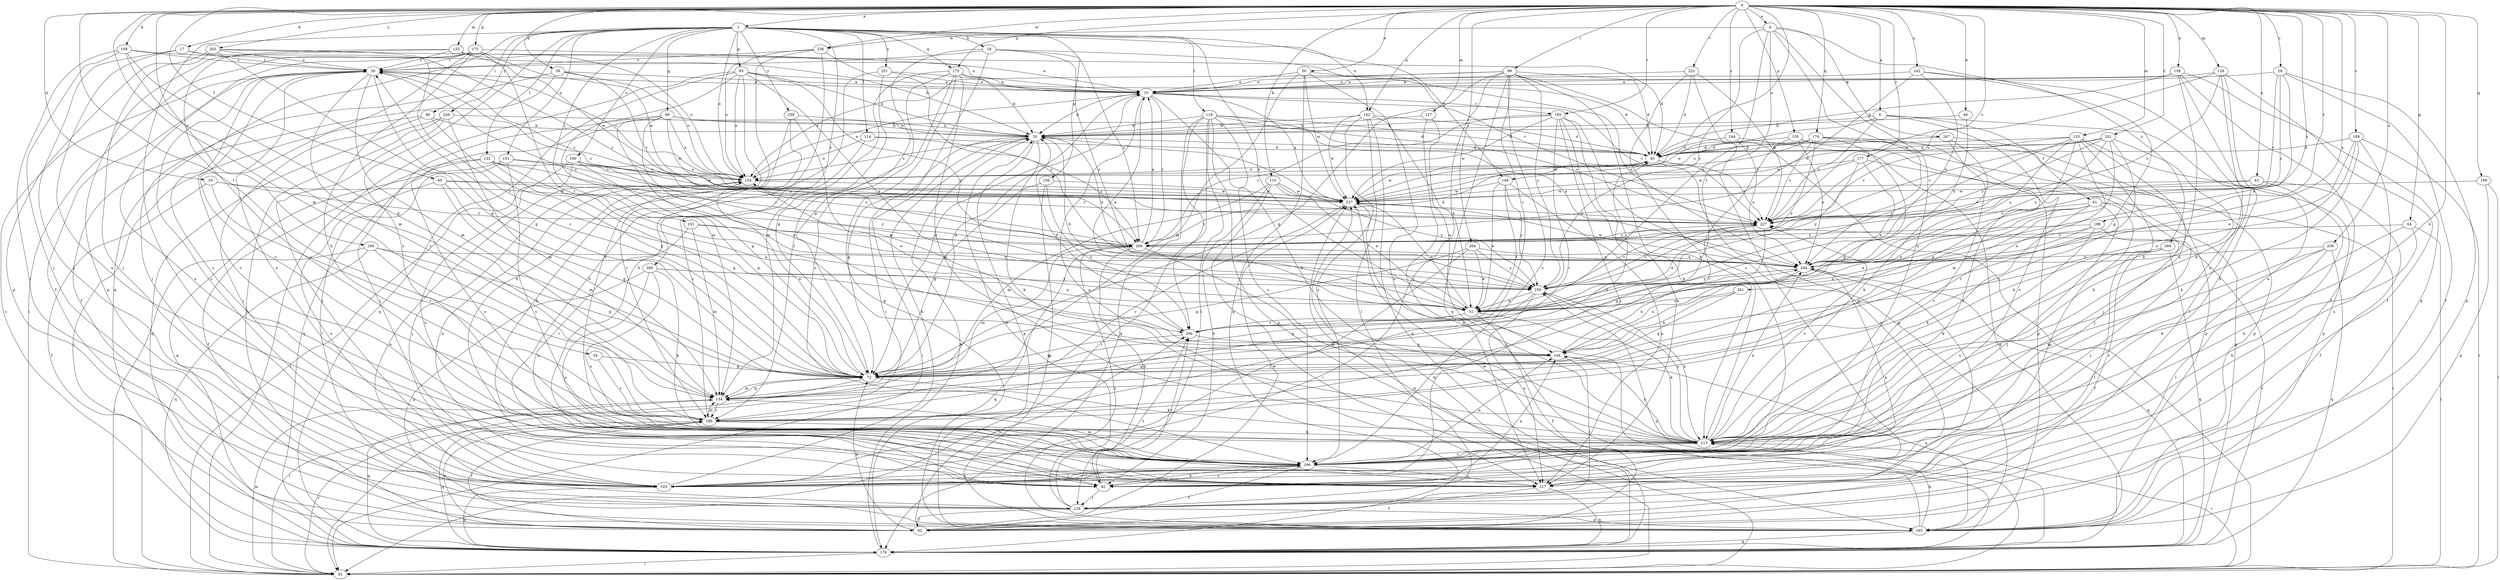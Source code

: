 strict digraph  {
0;
1;
4;
6;
10;
17;
18;
20;
29;
30;
35;
39;
40;
43;
46;
50;
51;
54;
60;
61;
62;
64;
65;
69;
72;
82;
89;
90;
92;
101;
103;
108;
110;
113;
114;
119;
122;
124;
125;
126;
127;
133;
134;
139;
142;
144;
149;
151;
154;
155;
156;
165;
169;
173;
174;
175;
176;
177;
180;
185;
186;
189;
190;
196;
198;
201;
206;
209;
217;
222;
227;
236;
237;
242;
244;
248;
249;
251;
258;
259;
261;
263;
264;
266;
267;
268;
269;
0 -> 1  [label=a];
0 -> 4  [label=a];
0 -> 6  [label=a];
0 -> 17  [label=b];
0 -> 29  [label=c];
0 -> 35  [label=d];
0 -> 39  [label=d];
0 -> 43  [label=e];
0 -> 46  [label=e];
0 -> 50  [label=e];
0 -> 54  [label=f];
0 -> 60  [label=f];
0 -> 64  [label=g];
0 -> 89  [label=i];
0 -> 108  [label=k];
0 -> 110  [label=k];
0 -> 113  [label=k];
0 -> 125  [label=m];
0 -> 126  [label=m];
0 -> 127  [label=m];
0 -> 133  [label=m];
0 -> 134  [label=m];
0 -> 139  [label=n];
0 -> 142  [label=n];
0 -> 149  [label=o];
0 -> 155  [label=p];
0 -> 169  [label=q];
0 -> 173  [label=q];
0 -> 174  [label=q];
0 -> 175  [label=q];
0 -> 177  [label=r];
0 -> 180  [label=r];
0 -> 185  [label=r];
0 -> 189  [label=s];
0 -> 198  [label=t];
0 -> 201  [label=t];
0 -> 209  [label=u];
0 -> 222  [label=v];
0 -> 227  [label=v];
0 -> 236  [label=w];
0 -> 242  [label=x];
0 -> 244  [label=x];
0 -> 248  [label=x];
0 -> 261  [label=z];
0 -> 263  [label=z];
0 -> 264  [label=z];
1 -> 18  [label=b];
1 -> 51  [label=e];
1 -> 65  [label=g];
1 -> 69  [label=g];
1 -> 90  [label=i];
1 -> 101  [label=j];
1 -> 103  [label=j];
1 -> 114  [label=l];
1 -> 119  [label=l];
1 -> 122  [label=l];
1 -> 142  [label=n];
1 -> 149  [label=o];
1 -> 151  [label=o];
1 -> 154  [label=o];
1 -> 156  [label=p];
1 -> 175  [label=q];
1 -> 176  [label=q];
1 -> 190  [label=s];
1 -> 196  [label=s];
1 -> 249  [label=y];
1 -> 251  [label=y];
1 -> 258  [label=y];
1 -> 266  [label=z];
4 -> 51  [label=e];
4 -> 196  [label=s];
4 -> 206  [label=t];
4 -> 236  [label=w];
4 -> 248  [label=x];
4 -> 259  [label=y];
4 -> 267  [label=z];
4 -> 268  [label=z];
6 -> 20  [label=b];
6 -> 61  [label=f];
6 -> 124  [label=l];
6 -> 196  [label=s];
6 -> 227  [label=v];
6 -> 237  [label=w];
10 -> 20  [label=b];
10 -> 72  [label=g];
10 -> 113  [label=k];
10 -> 185  [label=r];
10 -> 217  [label=u];
10 -> 227  [label=v];
10 -> 269  [label=z];
17 -> 30  [label=c];
17 -> 103  [label=j];
17 -> 217  [label=u];
17 -> 269  [label=z];
18 -> 30  [label=c];
18 -> 72  [label=g];
18 -> 92  [label=i];
18 -> 227  [label=v];
18 -> 259  [label=y];
18 -> 269  [label=z];
20 -> 40  [label=d];
20 -> 72  [label=g];
20 -> 92  [label=i];
20 -> 113  [label=k];
20 -> 154  [label=o];
20 -> 165  [label=p];
20 -> 237  [label=w];
20 -> 248  [label=x];
29 -> 10  [label=a];
29 -> 51  [label=e];
29 -> 62  [label=f];
29 -> 165  [label=p];
29 -> 227  [label=v];
29 -> 269  [label=z];
30 -> 10  [label=a];
30 -> 72  [label=g];
30 -> 134  [label=m];
30 -> 186  [label=r];
30 -> 196  [label=s];
30 -> 217  [label=u];
35 -> 62  [label=f];
35 -> 186  [label=r];
35 -> 237  [label=w];
35 -> 269  [label=z];
39 -> 10  [label=a];
39 -> 62  [label=f];
39 -> 103  [label=j];
39 -> 154  [label=o];
39 -> 227  [label=v];
40 -> 154  [label=o];
40 -> 217  [label=u];
40 -> 227  [label=v];
40 -> 237  [label=w];
43 -> 62  [label=f];
43 -> 82  [label=h];
43 -> 227  [label=v];
43 -> 237  [label=w];
46 -> 20  [label=b];
46 -> 248  [label=x];
50 -> 10  [label=a];
50 -> 134  [label=m];
50 -> 176  [label=q];
50 -> 217  [label=u];
50 -> 237  [label=w];
50 -> 248  [label=x];
51 -> 10  [label=a];
51 -> 20  [label=b];
51 -> 62  [label=f];
51 -> 113  [label=k];
51 -> 154  [label=o];
51 -> 206  [label=t];
51 -> 237  [label=w];
54 -> 72  [label=g];
54 -> 186  [label=r];
60 -> 72  [label=g];
60 -> 134  [label=m];
60 -> 217  [label=u];
60 -> 227  [label=v];
60 -> 237  [label=w];
61 -> 51  [label=e];
61 -> 92  [label=i];
61 -> 103  [label=j];
61 -> 113  [label=k];
61 -> 134  [label=m];
61 -> 144  [label=n];
61 -> 217  [label=u];
61 -> 227  [label=v];
62 -> 72  [label=g];
62 -> 186  [label=r];
62 -> 206  [label=t];
62 -> 237  [label=w];
64 -> 82  [label=h];
64 -> 92  [label=i];
64 -> 113  [label=k];
64 -> 269  [label=z];
65 -> 10  [label=a];
65 -> 20  [label=b];
65 -> 51  [label=e];
65 -> 82  [label=h];
65 -> 92  [label=i];
65 -> 134  [label=m];
65 -> 154  [label=o];
65 -> 176  [label=q];
65 -> 259  [label=y];
69 -> 20  [label=b];
69 -> 40  [label=d];
69 -> 72  [label=g];
69 -> 103  [label=j];
69 -> 144  [label=n];
69 -> 154  [label=o];
69 -> 176  [label=q];
69 -> 237  [label=w];
72 -> 10  [label=a];
72 -> 30  [label=c];
72 -> 92  [label=i];
72 -> 113  [label=k];
72 -> 134  [label=m];
72 -> 154  [label=o];
82 -> 30  [label=c];
82 -> 124  [label=l];
82 -> 144  [label=n];
82 -> 154  [label=o];
82 -> 196  [label=s];
82 -> 206  [label=t];
82 -> 248  [label=x];
89 -> 10  [label=a];
89 -> 40  [label=d];
89 -> 72  [label=g];
89 -> 92  [label=i];
89 -> 103  [label=j];
89 -> 113  [label=k];
89 -> 154  [label=o];
89 -> 176  [label=q];
89 -> 196  [label=s];
89 -> 206  [label=t];
89 -> 259  [label=y];
90 -> 20  [label=b];
90 -> 72  [label=g];
90 -> 92  [label=i];
90 -> 103  [label=j];
92 -> 134  [label=m];
92 -> 186  [label=r];
92 -> 237  [label=w];
101 -> 134  [label=m];
101 -> 217  [label=u];
101 -> 259  [label=y];
101 -> 269  [label=z];
103 -> 20  [label=b];
103 -> 176  [label=q];
103 -> 196  [label=s];
108 -> 20  [label=b];
108 -> 30  [label=c];
108 -> 72  [label=g];
108 -> 103  [label=j];
108 -> 124  [label=l];
108 -> 134  [label=m];
110 -> 51  [label=e];
110 -> 82  [label=h];
110 -> 92  [label=i];
110 -> 134  [label=m];
110 -> 237  [label=w];
110 -> 259  [label=y];
113 -> 30  [label=c];
113 -> 92  [label=i];
113 -> 144  [label=n];
113 -> 196  [label=s];
113 -> 227  [label=v];
113 -> 248  [label=x];
113 -> 259  [label=y];
114 -> 40  [label=d];
114 -> 154  [label=o];
114 -> 186  [label=r];
114 -> 269  [label=z];
119 -> 20  [label=b];
119 -> 40  [label=d];
119 -> 92  [label=i];
119 -> 124  [label=l];
119 -> 165  [label=p];
119 -> 176  [label=q];
119 -> 196  [label=s];
119 -> 206  [label=t];
119 -> 227  [label=v];
119 -> 248  [label=x];
122 -> 62  [label=f];
122 -> 72  [label=g];
122 -> 144  [label=n];
122 -> 154  [label=o];
122 -> 196  [label=s];
122 -> 269  [label=z];
124 -> 20  [label=b];
124 -> 62  [label=f];
124 -> 154  [label=o];
124 -> 165  [label=p];
124 -> 206  [label=t];
125 -> 30  [label=c];
125 -> 40  [label=d];
125 -> 154  [label=o];
125 -> 165  [label=p];
125 -> 196  [label=s];
125 -> 237  [label=w];
126 -> 10  [label=a];
126 -> 62  [label=f];
126 -> 113  [label=k];
126 -> 217  [label=u];
126 -> 227  [label=v];
126 -> 269  [label=z];
127 -> 20  [label=b];
127 -> 92  [label=i];
127 -> 144  [label=n];
133 -> 40  [label=d];
133 -> 72  [label=g];
133 -> 103  [label=j];
133 -> 113  [label=k];
133 -> 165  [label=p];
133 -> 186  [label=r];
133 -> 227  [label=v];
133 -> 248  [label=x];
133 -> 259  [label=y];
134 -> 72  [label=g];
134 -> 176  [label=q];
134 -> 186  [label=r];
139 -> 10  [label=a];
139 -> 40  [label=d];
139 -> 62  [label=f];
139 -> 82  [label=h];
139 -> 113  [label=k];
139 -> 165  [label=p];
142 -> 20  [label=b];
142 -> 40  [label=d];
142 -> 51  [label=e];
142 -> 124  [label=l];
142 -> 176  [label=q];
142 -> 196  [label=s];
142 -> 237  [label=w];
144 -> 72  [label=g];
144 -> 124  [label=l];
144 -> 248  [label=x];
149 -> 51  [label=e];
149 -> 206  [label=t];
149 -> 217  [label=u];
149 -> 237  [label=w];
149 -> 259  [label=y];
151 -> 124  [label=l];
151 -> 154  [label=o];
151 -> 176  [label=q];
151 -> 196  [label=s];
151 -> 269  [label=z];
154 -> 10  [label=a];
154 -> 30  [label=c];
154 -> 103  [label=j];
154 -> 237  [label=w];
155 -> 40  [label=d];
155 -> 165  [label=p];
155 -> 176  [label=q];
155 -> 186  [label=r];
155 -> 248  [label=x];
156 -> 72  [label=g];
156 -> 165  [label=p];
156 -> 206  [label=t];
156 -> 237  [label=w];
165 -> 113  [label=k];
165 -> 144  [label=n];
165 -> 176  [label=q];
165 -> 237  [label=w];
165 -> 269  [label=z];
169 -> 92  [label=i];
169 -> 165  [label=p];
169 -> 237  [label=w];
173 -> 10  [label=a];
173 -> 30  [label=c];
173 -> 62  [label=f];
173 -> 92  [label=i];
173 -> 113  [label=k];
173 -> 206  [label=t];
173 -> 217  [label=u];
173 -> 237  [label=w];
174 -> 40  [label=d];
174 -> 72  [label=g];
174 -> 154  [label=o];
174 -> 165  [label=p];
174 -> 196  [label=s];
174 -> 227  [label=v];
174 -> 237  [label=w];
174 -> 259  [label=y];
175 -> 10  [label=a];
175 -> 20  [label=b];
175 -> 113  [label=k];
175 -> 134  [label=m];
175 -> 165  [label=p];
175 -> 186  [label=r];
175 -> 196  [label=s];
176 -> 20  [label=b];
176 -> 30  [label=c];
176 -> 92  [label=i];
176 -> 227  [label=v];
176 -> 237  [label=w];
176 -> 259  [label=y];
177 -> 51  [label=e];
177 -> 103  [label=j];
177 -> 154  [label=o];
177 -> 237  [label=w];
177 -> 259  [label=y];
180 -> 72  [label=g];
180 -> 92  [label=i];
180 -> 176  [label=q];
180 -> 186  [label=r];
180 -> 248  [label=x];
185 -> 20  [label=b];
185 -> 103  [label=j];
185 -> 113  [label=k];
185 -> 165  [label=p];
185 -> 186  [label=r];
185 -> 217  [label=u];
185 -> 237  [label=w];
185 -> 269  [label=z];
186 -> 40  [label=d];
186 -> 62  [label=f];
186 -> 113  [label=k];
186 -> 134  [label=m];
186 -> 176  [label=q];
189 -> 40  [label=d];
189 -> 51  [label=e];
189 -> 92  [label=i];
189 -> 113  [label=k];
189 -> 144  [label=n];
189 -> 217  [label=u];
190 -> 72  [label=g];
190 -> 92  [label=i];
190 -> 154  [label=o];
190 -> 217  [label=u];
190 -> 237  [label=w];
190 -> 259  [label=y];
196 -> 30  [label=c];
196 -> 62  [label=f];
196 -> 82  [label=h];
196 -> 103  [label=j];
196 -> 134  [label=m];
196 -> 144  [label=n];
196 -> 217  [label=u];
198 -> 51  [label=e];
198 -> 103  [label=j];
198 -> 113  [label=k];
198 -> 248  [label=x];
198 -> 269  [label=z];
201 -> 40  [label=d];
201 -> 113  [label=k];
201 -> 134  [label=m];
201 -> 186  [label=r];
201 -> 227  [label=v];
201 -> 237  [label=w];
201 -> 248  [label=x];
201 -> 269  [label=z];
206 -> 20  [label=b];
206 -> 72  [label=g];
206 -> 144  [label=n];
209 -> 113  [label=k];
209 -> 124  [label=l];
209 -> 176  [label=q];
209 -> 196  [label=s];
209 -> 248  [label=x];
217 -> 62  [label=f];
217 -> 176  [label=q];
222 -> 10  [label=a];
222 -> 40  [label=d];
222 -> 196  [label=s];
222 -> 217  [label=u];
222 -> 227  [label=v];
227 -> 30  [label=c];
227 -> 51  [label=e];
227 -> 72  [label=g];
227 -> 259  [label=y];
227 -> 269  [label=z];
236 -> 30  [label=c];
236 -> 82  [label=h];
236 -> 154  [label=o];
236 -> 196  [label=s];
236 -> 259  [label=y];
237 -> 10  [label=a];
237 -> 113  [label=k];
237 -> 186  [label=r];
237 -> 227  [label=v];
242 -> 10  [label=a];
242 -> 72  [label=g];
242 -> 196  [label=s];
242 -> 248  [label=x];
242 -> 269  [label=z];
244 -> 40  [label=d];
244 -> 176  [label=q];
244 -> 248  [label=x];
248 -> 30  [label=c];
248 -> 124  [label=l];
248 -> 144  [label=n];
248 -> 176  [label=q];
248 -> 237  [label=w];
248 -> 259  [label=y];
249 -> 20  [label=b];
249 -> 103  [label=j];
249 -> 124  [label=l];
249 -> 134  [label=m];
249 -> 176  [label=q];
251 -> 10  [label=a];
251 -> 40  [label=d];
251 -> 72  [label=g];
251 -> 82  [label=h];
258 -> 20  [label=b];
258 -> 82  [label=h];
258 -> 144  [label=n];
258 -> 186  [label=r];
259 -> 51  [label=e];
259 -> 72  [label=g];
259 -> 113  [label=k];
259 -> 217  [label=u];
259 -> 227  [label=v];
261 -> 51  [label=e];
261 -> 72  [label=g];
261 -> 144  [label=n];
263 -> 10  [label=a];
263 -> 30  [label=c];
263 -> 72  [label=g];
263 -> 103  [label=j];
263 -> 165  [label=p];
263 -> 206  [label=t];
264 -> 51  [label=e];
264 -> 72  [label=g];
264 -> 103  [label=j];
264 -> 248  [label=x];
264 -> 259  [label=y];
266 -> 51  [label=e];
266 -> 113  [label=k];
266 -> 165  [label=p];
266 -> 196  [label=s];
266 -> 217  [label=u];
266 -> 259  [label=y];
267 -> 40  [label=d];
267 -> 113  [label=k];
267 -> 165  [label=p];
267 -> 196  [label=s];
268 -> 62  [label=f];
268 -> 124  [label=l];
268 -> 176  [label=q];
268 -> 196  [label=s];
268 -> 248  [label=x];
269 -> 10  [label=a];
269 -> 30  [label=c];
269 -> 40  [label=d];
269 -> 82  [label=h];
269 -> 113  [label=k];
269 -> 134  [label=m];
269 -> 176  [label=q];
269 -> 248  [label=x];
}
